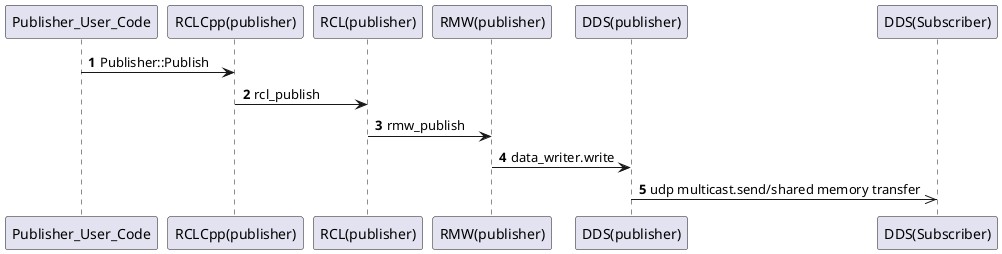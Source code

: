 @startuml
participant Publisher_User_Code 
participant "RCLCpp(publisher)" as rcpp_p
participant "RCL(publisher)" as rcl_p 
participant "RMW(publisher)" as rmw_p
participant "DDS(publisher)" as dds_p
participant "DDS(Subscriber)" as dds_s

autonumber 
Publisher_User_Code->rcpp_p: Publisher::Publish 
rcpp_p->rcl_p: rcl_publish
rcl_p->rmw_p: rmw_publish
rmw_p->dds_p: data_writer.write
dds_p->>dds_s: udp multicast.send/shared memory transfer

@enduml